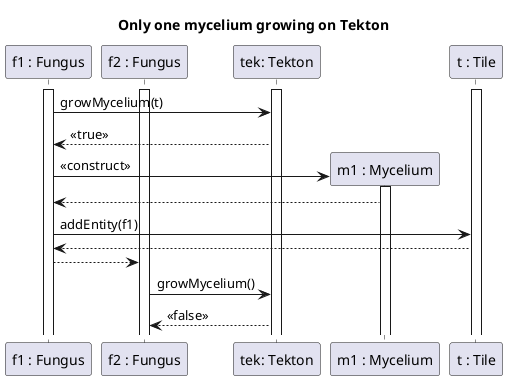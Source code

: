 @startuml Mycelium growth

title Only one mycelium growing on Tekton

participant "f1 : Fungus" as F1
participant "f2 : Fungus" as F2
participant "tek: Tekton" as Tek
participant "m1 : Mycelium" as M1
participant "t : Tile" as T

activate F1
activate F2
activate T
activate Tek


F1->Tek : growMycelium(t)
Tek --> F1 : <<true>>
F1 -> M1 ** : <<construct>>
activate M1
M1 --> F1
F1 -> T : addEntity(f1)
T-->F1

F1-->F2

F2->Tek : growMycelium()
Tek --> F2 : <<false>>


@enduml